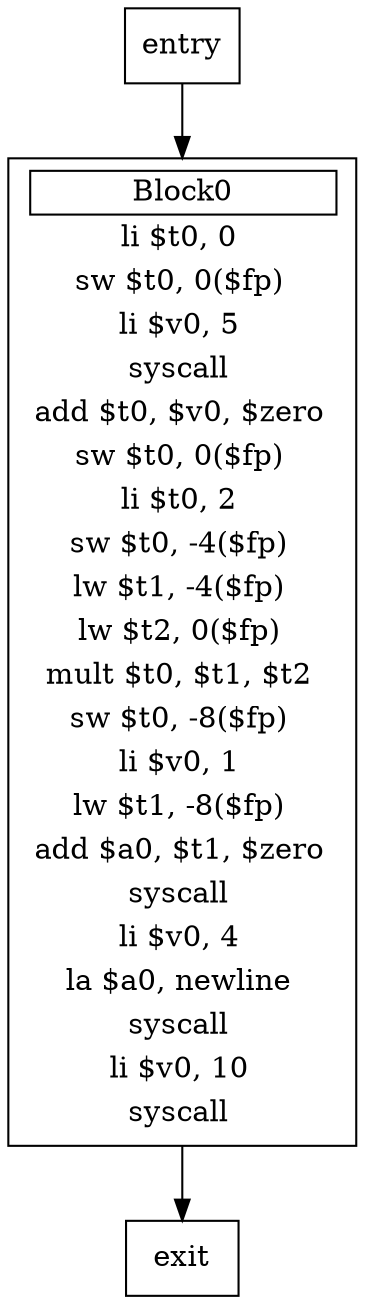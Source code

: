 digraph tl16ControlFlow {
   node [shape = box];
   edge [tailport = s];
   color="/x11/white"
   entry
   Block0 [label=<<TABLE ALIGN="LEFT" border="0">    <TR><TD border="1" colspan="3">Block0</TD></TR>
   <TR><TD>li $t0, 0</TD></TR>
   <TR><TD>sw $t0, 0($fp)</TD></TR>
   <TR><TD>li $v0, 5</TD></TR>
   <TR><TD>syscall</TD></TR>
   <TR><TD>add $t0, $v0, $zero</TD></TR>
   <TR><TD>sw $t0, 0($fp)</TD></TR>
   <TR><TD>li $t0, 2</TD></TR>
   <TR><TD>sw $t0, -4($fp)</TD></TR>
   <TR><TD>lw $t1, -4($fp)</TD></TR>
   <TR><TD>lw $t2, 0($fp)</TD></TR>
   <TR><TD>mult $t0, $t1, $t2</TD></TR>
   <TR><TD>sw $t0, -8($fp)</TD></TR>
   <TR><TD>li $v0, 1</TD></TR>
   <TR><TD>lw $t1, -8($fp)</TD></TR>
   <TR><TD>add $a0, $t1, $zero</TD></TR>
   <TR><TD>syscall</TD></TR>
   <TR><TD>li $v0, 4</TD></TR>
   <TR><TD>la $a0, newline</TD></TR>
   <TR><TD>syscall</TD></TR>
   <TR><TD>li $v0, 10</TD></TR>
   <TR><TD>syscall</TD></TR>
   </TABLE> >, ];

   entry -> Block0
   exit
   Block0 -> exit
}